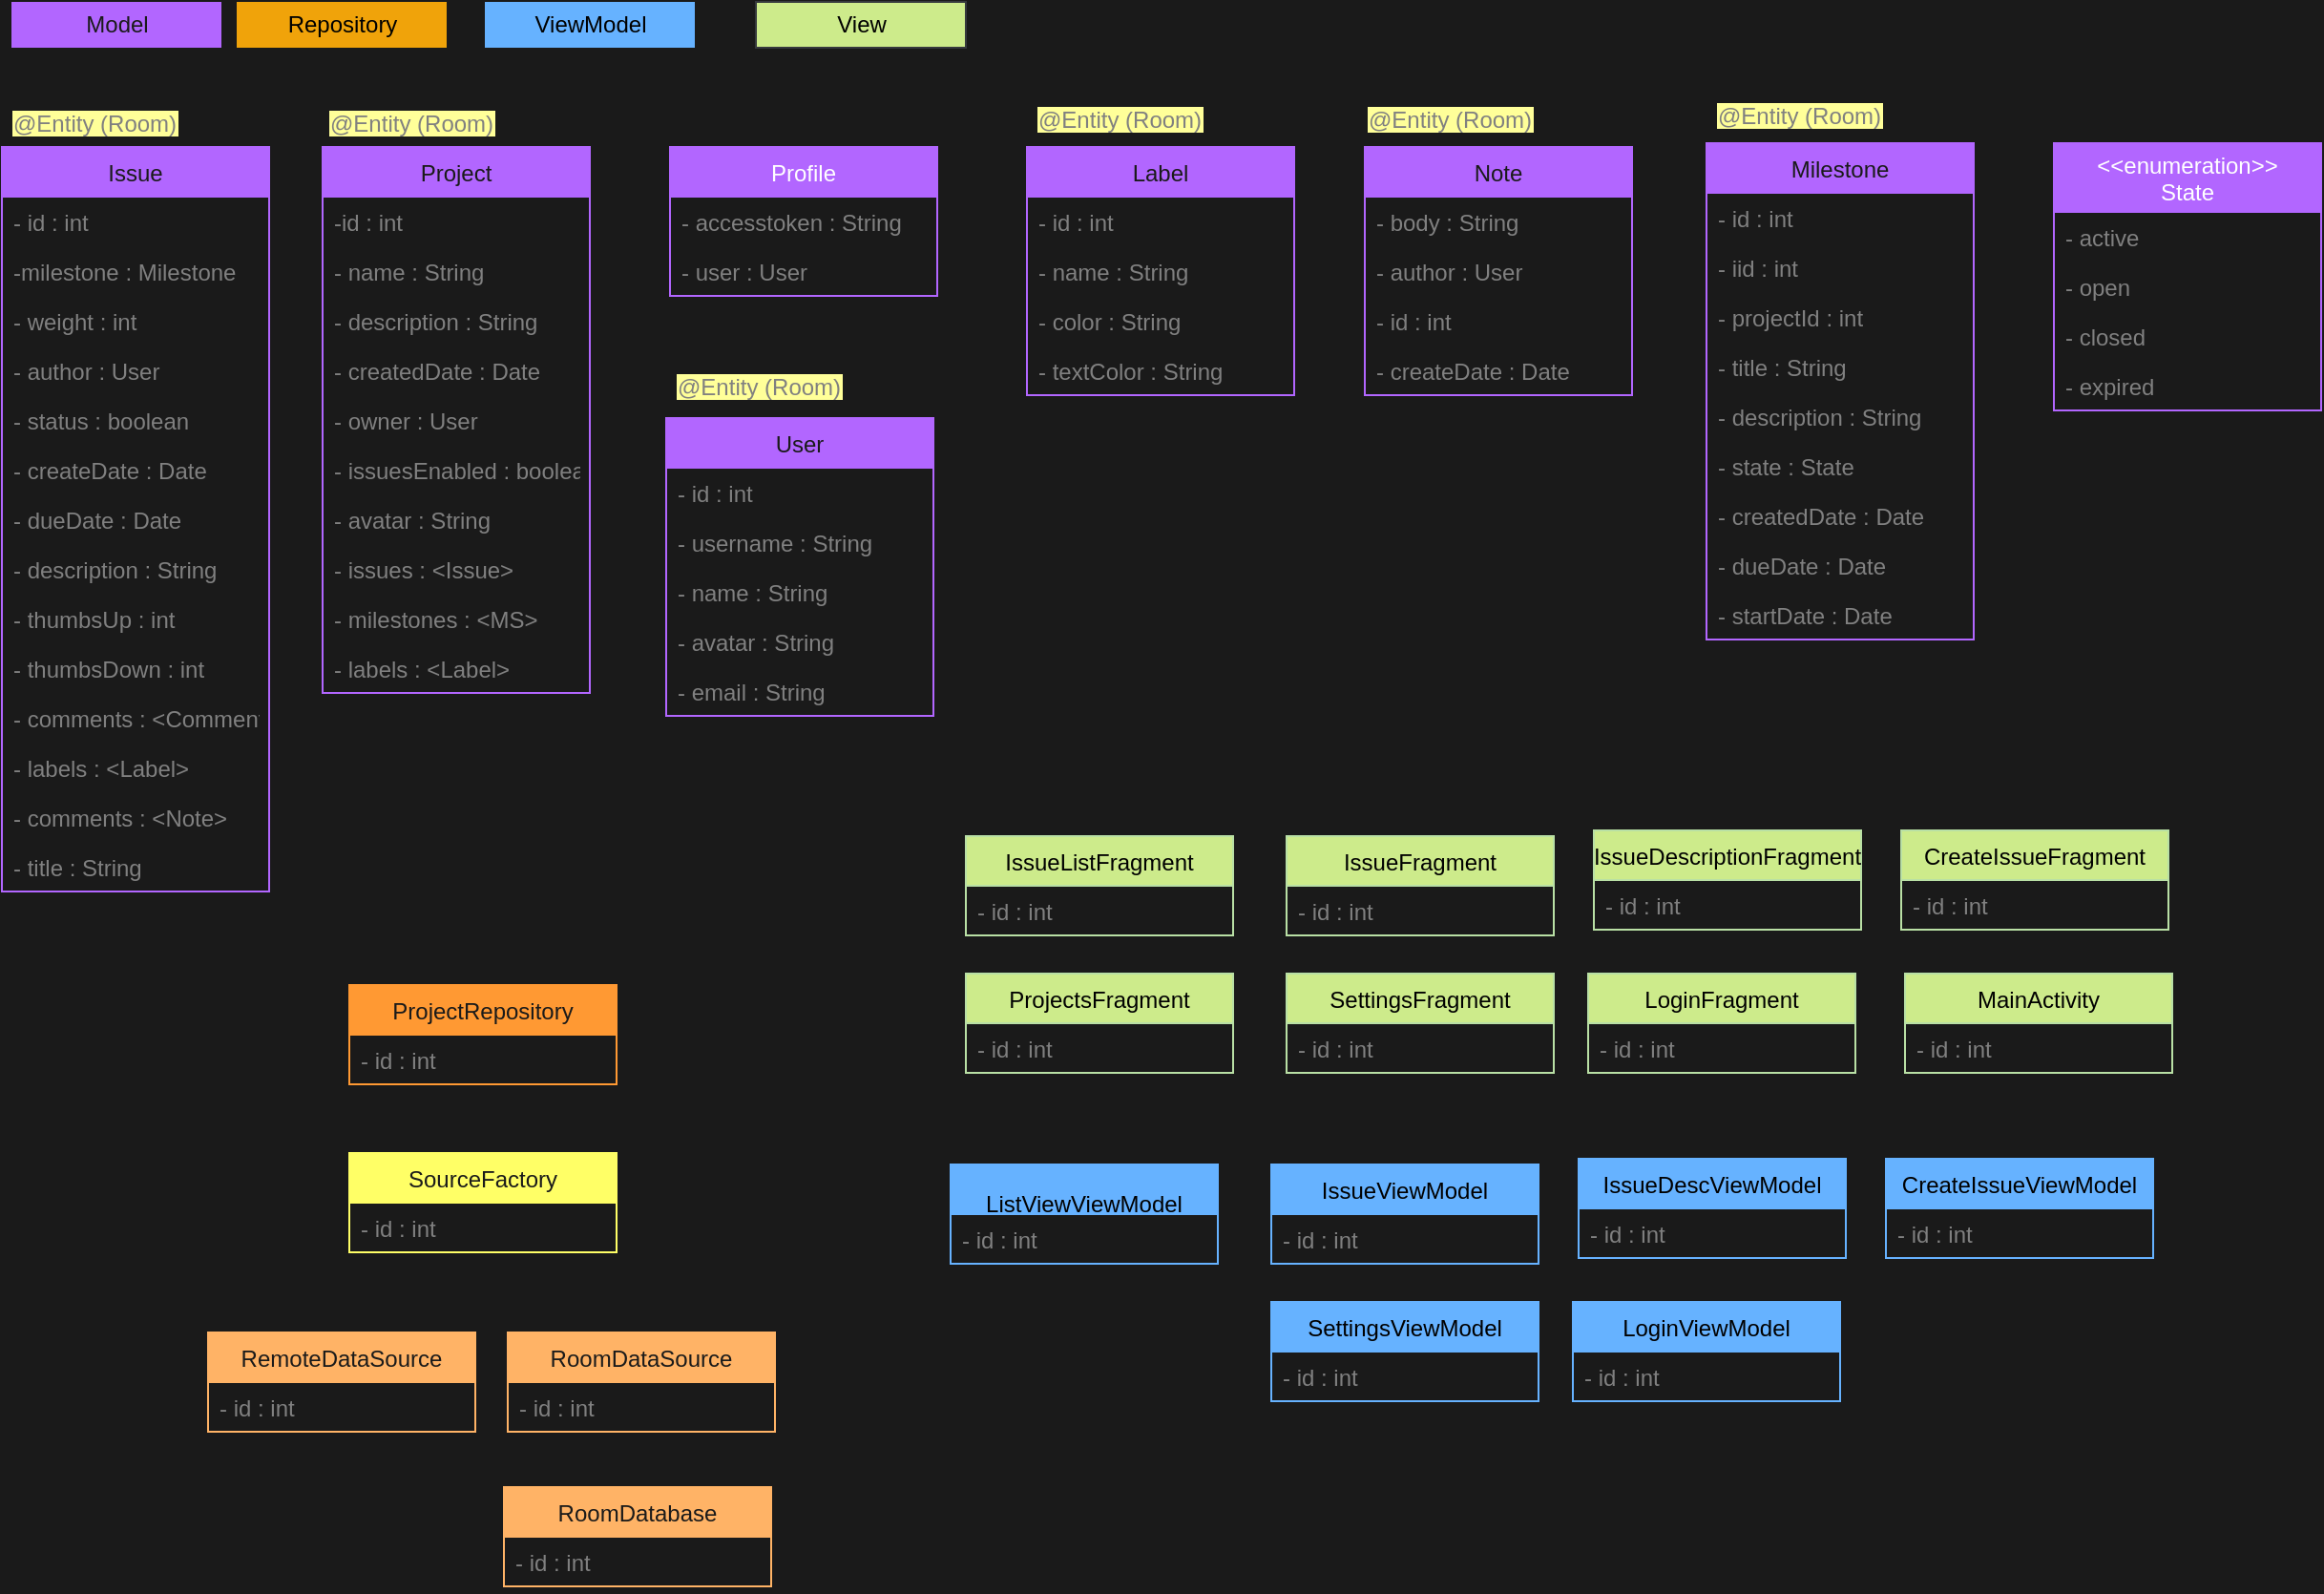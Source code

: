 <mxfile version="16.0.0" type="device"><diagram id="tVf6d-Q0v9JbOnA2DY0K" name="Page-1"><mxGraphModel dx="1584" dy="911" grid="0" gridSize="10" guides="1" tooltips="1" connect="1" arrows="1" fold="1" page="1" pageScale="1" pageWidth="1654" pageHeight="1169" background="#1A1A1A" math="0" shadow="0"><root><mxCell id="0"/><mxCell id="1" parent="0"/><mxCell id="qA_1l5Y60EKJSM1KjOMl-1" value="Issue" style="swimlane;fontStyle=0;childLayout=stackLayout;horizontal=1;startSize=26;fillColor=#B266FF;horizontalStack=0;resizeParent=1;resizeParentMax=0;resizeLast=0;collapsible=1;marginBottom=0;rounded=0;sketch=0;fontColor=#1A1A1A;strokeColor=#B266FF;" vertex="1" parent="1"><mxGeometry x="14" y="90" width="140" height="390" as="geometry"/></mxCell><mxCell id="qA_1l5Y60EKJSM1KjOMl-2" value="- id : int" style="text;strokeColor=none;fillColor=none;align=left;verticalAlign=top;spacingLeft=4;spacingRight=4;overflow=hidden;rotatable=0;points=[[0,0.5],[1,0.5]];portConstraint=eastwest;rounded=0;sketch=0;fontColor=#808080;" vertex="1" parent="qA_1l5Y60EKJSM1KjOMl-1"><mxGeometry y="26" width="140" height="26" as="geometry"/></mxCell><mxCell id="qA_1l5Y60EKJSM1KjOMl-3" value="-milestone : Milestone" style="text;strokeColor=none;fillColor=none;align=left;verticalAlign=top;spacingLeft=4;spacingRight=4;overflow=hidden;rotatable=0;points=[[0,0.5],[1,0.5]];portConstraint=eastwest;rounded=0;sketch=0;fontColor=#808080;" vertex="1" parent="qA_1l5Y60EKJSM1KjOMl-1"><mxGeometry y="52" width="140" height="26" as="geometry"/></mxCell><mxCell id="qA_1l5Y60EKJSM1KjOMl-4" value="- weight : int" style="text;strokeColor=none;fillColor=none;align=left;verticalAlign=top;spacingLeft=4;spacingRight=4;overflow=hidden;rotatable=0;points=[[0,0.5],[1,0.5]];portConstraint=eastwest;rounded=0;sketch=0;fontColor=#808080;" vertex="1" parent="qA_1l5Y60EKJSM1KjOMl-1"><mxGeometry y="78" width="140" height="26" as="geometry"/></mxCell><mxCell id="qA_1l5Y60EKJSM1KjOMl-30" value="- author : User" style="text;strokeColor=none;fillColor=none;align=left;verticalAlign=top;spacingLeft=4;spacingRight=4;overflow=hidden;rotatable=0;points=[[0,0.5],[1,0.5]];portConstraint=eastwest;rounded=0;sketch=0;fontColor=#808080;" vertex="1" parent="qA_1l5Y60EKJSM1KjOMl-1"><mxGeometry y="104" width="140" height="26" as="geometry"/></mxCell><mxCell id="qA_1l5Y60EKJSM1KjOMl-31" value="- status : boolean" style="text;strokeColor=none;fillColor=none;align=left;verticalAlign=top;spacingLeft=4;spacingRight=4;overflow=hidden;rotatable=0;points=[[0,0.5],[1,0.5]];portConstraint=eastwest;rounded=0;sketch=0;fontColor=#808080;" vertex="1" parent="qA_1l5Y60EKJSM1KjOMl-1"><mxGeometry y="130" width="140" height="26" as="geometry"/></mxCell><mxCell id="qA_1l5Y60EKJSM1KjOMl-32" value="- createDate : Date" style="text;strokeColor=none;fillColor=none;align=left;verticalAlign=top;spacingLeft=4;spacingRight=4;overflow=hidden;rotatable=0;points=[[0,0.5],[1,0.5]];portConstraint=eastwest;rounded=0;sketch=0;fontColor=#808080;" vertex="1" parent="qA_1l5Y60EKJSM1KjOMl-1"><mxGeometry y="156" width="140" height="26" as="geometry"/></mxCell><mxCell id="qA_1l5Y60EKJSM1KjOMl-33" value="- dueDate : Date" style="text;strokeColor=none;fillColor=none;align=left;verticalAlign=top;spacingLeft=4;spacingRight=4;overflow=hidden;rotatable=0;points=[[0,0.5],[1,0.5]];portConstraint=eastwest;rounded=0;sketch=0;fontColor=#808080;" vertex="1" parent="qA_1l5Y60EKJSM1KjOMl-1"><mxGeometry y="182" width="140" height="26" as="geometry"/></mxCell><mxCell id="qA_1l5Y60EKJSM1KjOMl-34" value="- description : String" style="text;strokeColor=none;fillColor=none;align=left;verticalAlign=top;spacingLeft=4;spacingRight=4;overflow=hidden;rotatable=0;points=[[0,0.5],[1,0.5]];portConstraint=eastwest;rounded=0;sketch=0;fontColor=#808080;" vertex="1" parent="qA_1l5Y60EKJSM1KjOMl-1"><mxGeometry y="208" width="140" height="26" as="geometry"/></mxCell><mxCell id="qA_1l5Y60EKJSM1KjOMl-35" value="- thumbsUp : int" style="text;strokeColor=none;fillColor=none;align=left;verticalAlign=top;spacingLeft=4;spacingRight=4;overflow=hidden;rotatable=0;points=[[0,0.5],[1,0.5]];portConstraint=eastwest;rounded=0;sketch=0;fontColor=#808080;" vertex="1" parent="qA_1l5Y60EKJSM1KjOMl-1"><mxGeometry y="234" width="140" height="26" as="geometry"/></mxCell><mxCell id="qA_1l5Y60EKJSM1KjOMl-36" value="- thumbsDown : int" style="text;strokeColor=none;fillColor=none;align=left;verticalAlign=top;spacingLeft=4;spacingRight=4;overflow=hidden;rotatable=0;points=[[0,0.5],[1,0.5]];portConstraint=eastwest;rounded=0;sketch=0;fontColor=#808080;" vertex="1" parent="qA_1l5Y60EKJSM1KjOMl-1"><mxGeometry y="260" width="140" height="26" as="geometry"/></mxCell><mxCell id="qA_1l5Y60EKJSM1KjOMl-37" value="- comments : &lt;Comment&gt;" style="text;strokeColor=none;fillColor=none;align=left;verticalAlign=top;spacingLeft=4;spacingRight=4;overflow=hidden;rotatable=0;points=[[0,0.5],[1,0.5]];portConstraint=eastwest;rounded=0;sketch=0;fontColor=#808080;" vertex="1" parent="qA_1l5Y60EKJSM1KjOMl-1"><mxGeometry y="286" width="140" height="26" as="geometry"/></mxCell><mxCell id="qA_1l5Y60EKJSM1KjOMl-42" value="- labels : &lt;Label&gt;" style="text;strokeColor=none;fillColor=none;align=left;verticalAlign=top;spacingLeft=4;spacingRight=4;overflow=hidden;rotatable=0;points=[[0,0.5],[1,0.5]];portConstraint=eastwest;rounded=0;sketch=0;fontColor=#808080;" vertex="1" parent="qA_1l5Y60EKJSM1KjOMl-1"><mxGeometry y="312" width="140" height="26" as="geometry"/></mxCell><mxCell id="qA_1l5Y60EKJSM1KjOMl-43" value="- comments : &lt;Note&gt; " style="text;strokeColor=none;fillColor=none;align=left;verticalAlign=top;spacingLeft=4;spacingRight=4;overflow=hidden;rotatable=0;points=[[0,0.5],[1,0.5]];portConstraint=eastwest;rounded=0;sketch=0;fontColor=#808080;" vertex="1" parent="qA_1l5Y60EKJSM1KjOMl-1"><mxGeometry y="338" width="140" height="26" as="geometry"/></mxCell><mxCell id="qA_1l5Y60EKJSM1KjOMl-70" value="- title : String" style="text;strokeColor=none;fillColor=none;align=left;verticalAlign=top;spacingLeft=4;spacingRight=4;overflow=hidden;rotatable=0;points=[[0,0.5],[1,0.5]];portConstraint=eastwest;rounded=0;sketch=0;fontColor=#808080;" vertex="1" parent="qA_1l5Y60EKJSM1KjOMl-1"><mxGeometry y="364" width="140" height="26" as="geometry"/></mxCell><mxCell id="qA_1l5Y60EKJSM1KjOMl-5" value="Project" style="swimlane;fontStyle=0;childLayout=stackLayout;horizontal=1;startSize=26;fillColor=#B266FF;horizontalStack=0;resizeParent=1;resizeParentMax=0;resizeLast=0;collapsible=1;marginBottom=0;rounded=0;sketch=0;fontColor=#1A1A1A;strokeColor=#B266FF;" vertex="1" parent="1"><mxGeometry x="182" y="90" width="140" height="286" as="geometry"/></mxCell><mxCell id="qA_1l5Y60EKJSM1KjOMl-6" value="-id : int" style="text;strokeColor=none;fillColor=none;align=left;verticalAlign=top;spacingLeft=4;spacingRight=4;overflow=hidden;rotatable=0;points=[[0,0.5],[1,0.5]];portConstraint=eastwest;rounded=0;sketch=0;fontColor=#808080;" vertex="1" parent="qA_1l5Y60EKJSM1KjOMl-5"><mxGeometry y="26" width="140" height="26" as="geometry"/></mxCell><mxCell id="qA_1l5Y60EKJSM1KjOMl-61" value="- name : String" style="text;strokeColor=none;fillColor=none;align=left;verticalAlign=top;spacingLeft=4;spacingRight=4;overflow=hidden;rotatable=0;points=[[0,0.5],[1,0.5]];portConstraint=eastwest;rounded=0;sketch=0;fontColor=#808080;" vertex="1" parent="qA_1l5Y60EKJSM1KjOMl-5"><mxGeometry y="52" width="140" height="26" as="geometry"/></mxCell><mxCell id="qA_1l5Y60EKJSM1KjOMl-7" value="- description : String" style="text;strokeColor=none;fillColor=none;align=left;verticalAlign=top;spacingLeft=4;spacingRight=4;overflow=hidden;rotatable=0;points=[[0,0.5],[1,0.5]];portConstraint=eastwest;rounded=0;sketch=0;fontColor=#808080;" vertex="1" parent="qA_1l5Y60EKJSM1KjOMl-5"><mxGeometry y="78" width="140" height="26" as="geometry"/></mxCell><mxCell id="qA_1l5Y60EKJSM1KjOMl-8" value="- createdDate : Date" style="text;strokeColor=none;fillColor=none;align=left;verticalAlign=top;spacingLeft=4;spacingRight=4;overflow=hidden;rotatable=0;points=[[0,0.5],[1,0.5]];portConstraint=eastwest;rounded=0;sketch=0;fontColor=#808080;" vertex="1" parent="qA_1l5Y60EKJSM1KjOMl-5"><mxGeometry y="104" width="140" height="26" as="geometry"/></mxCell><mxCell id="qA_1l5Y60EKJSM1KjOMl-62" value="- owner : User" style="text;strokeColor=none;fillColor=none;align=left;verticalAlign=top;spacingLeft=4;spacingRight=4;overflow=hidden;rotatable=0;points=[[0,0.5],[1,0.5]];portConstraint=eastwest;rounded=0;sketch=0;fontColor=#808080;" vertex="1" parent="qA_1l5Y60EKJSM1KjOMl-5"><mxGeometry y="130" width="140" height="26" as="geometry"/></mxCell><mxCell id="qA_1l5Y60EKJSM1KjOMl-63" value="- issuesEnabled : boolean" style="text;strokeColor=none;fillColor=none;align=left;verticalAlign=top;spacingLeft=4;spacingRight=4;overflow=hidden;rotatable=0;points=[[0,0.5],[1,0.5]];portConstraint=eastwest;rounded=0;sketch=0;fontColor=#808080;" vertex="1" parent="qA_1l5Y60EKJSM1KjOMl-5"><mxGeometry y="156" width="140" height="26" as="geometry"/></mxCell><mxCell id="qA_1l5Y60EKJSM1KjOMl-64" value="- avatar : String" style="text;strokeColor=none;fillColor=none;align=left;verticalAlign=top;spacingLeft=4;spacingRight=4;overflow=hidden;rotatable=0;points=[[0,0.5],[1,0.5]];portConstraint=eastwest;rounded=0;sketch=0;fontColor=#808080;" vertex="1" parent="qA_1l5Y60EKJSM1KjOMl-5"><mxGeometry y="182" width="140" height="26" as="geometry"/></mxCell><mxCell id="qA_1l5Y60EKJSM1KjOMl-65" value="- issues : &lt;Issue&gt;" style="text;strokeColor=none;fillColor=none;align=left;verticalAlign=top;spacingLeft=4;spacingRight=4;overflow=hidden;rotatable=0;points=[[0,0.5],[1,0.5]];portConstraint=eastwest;rounded=0;sketch=0;fontColor=#808080;" vertex="1" parent="qA_1l5Y60EKJSM1KjOMl-5"><mxGeometry y="208" width="140" height="26" as="geometry"/></mxCell><mxCell id="qA_1l5Y60EKJSM1KjOMl-68" value="- milestones : &lt;MS&gt;" style="text;strokeColor=none;fillColor=none;align=left;verticalAlign=top;spacingLeft=4;spacingRight=4;overflow=hidden;rotatable=0;points=[[0,0.5],[1,0.5]];portConstraint=eastwest;rounded=0;sketch=0;fontColor=#808080;" vertex="1" parent="qA_1l5Y60EKJSM1KjOMl-5"><mxGeometry y="234" width="140" height="26" as="geometry"/></mxCell><mxCell id="qA_1l5Y60EKJSM1KjOMl-69" value="- labels : &lt;Label&gt;" style="text;strokeColor=none;fillColor=none;align=left;verticalAlign=top;spacingLeft=4;spacingRight=4;overflow=hidden;rotatable=0;points=[[0,0.5],[1,0.5]];portConstraint=eastwest;rounded=0;sketch=0;fontColor=#808080;" vertex="1" parent="qA_1l5Y60EKJSM1KjOMl-5"><mxGeometry y="260" width="140" height="26" as="geometry"/></mxCell><mxCell id="qA_1l5Y60EKJSM1KjOMl-9" value="User" style="swimlane;fontStyle=0;childLayout=stackLayout;horizontal=1;startSize=26;fillColor=#B266FF;horizontalStack=0;resizeParent=1;resizeParentMax=0;resizeLast=0;collapsible=1;marginBottom=0;rounded=0;sketch=0;fontColor=#1A1A1A;strokeColor=#B266FF;" vertex="1" parent="1"><mxGeometry x="362" y="232" width="140" height="156" as="geometry"/></mxCell><mxCell id="qA_1l5Y60EKJSM1KjOMl-10" value="- id : int" style="text;strokeColor=none;fillColor=none;align=left;verticalAlign=top;spacingLeft=4;spacingRight=4;overflow=hidden;rotatable=0;points=[[0,0.5],[1,0.5]];portConstraint=eastwest;rounded=0;sketch=0;fontColor=#808080;" vertex="1" parent="qA_1l5Y60EKJSM1KjOMl-9"><mxGeometry y="26" width="140" height="26" as="geometry"/></mxCell><mxCell id="qA_1l5Y60EKJSM1KjOMl-11" value="- username : String" style="text;strokeColor=none;fillColor=none;align=left;verticalAlign=top;spacingLeft=4;spacingRight=4;overflow=hidden;rotatable=0;points=[[0,0.5],[1,0.5]];portConstraint=eastwest;rounded=0;sketch=0;fontColor=#808080;" vertex="1" parent="qA_1l5Y60EKJSM1KjOMl-9"><mxGeometry y="52" width="140" height="26" as="geometry"/></mxCell><mxCell id="qA_1l5Y60EKJSM1KjOMl-12" value="- name : String" style="text;strokeColor=none;fillColor=none;align=left;verticalAlign=top;spacingLeft=4;spacingRight=4;overflow=hidden;rotatable=0;points=[[0,0.5],[1,0.5]];portConstraint=eastwest;rounded=0;sketch=0;fontColor=#808080;" vertex="1" parent="qA_1l5Y60EKJSM1KjOMl-9"><mxGeometry y="78" width="140" height="26" as="geometry"/></mxCell><mxCell id="qA_1l5Y60EKJSM1KjOMl-58" value="- avatar : String" style="text;strokeColor=none;fillColor=none;align=left;verticalAlign=top;spacingLeft=4;spacingRight=4;overflow=hidden;rotatable=0;points=[[0,0.5],[1,0.5]];portConstraint=eastwest;rounded=0;sketch=0;fontColor=#808080;" vertex="1" parent="qA_1l5Y60EKJSM1KjOMl-9"><mxGeometry y="104" width="140" height="26" as="geometry"/></mxCell><mxCell id="qA_1l5Y60EKJSM1KjOMl-66" value="- email : String" style="text;strokeColor=none;fillColor=none;align=left;verticalAlign=top;spacingLeft=4;spacingRight=4;overflow=hidden;rotatable=0;points=[[0,0.5],[1,0.5]];portConstraint=eastwest;rounded=0;sketch=0;fontColor=#808080;" vertex="1" parent="qA_1l5Y60EKJSM1KjOMl-9"><mxGeometry y="130" width="140" height="26" as="geometry"/></mxCell><mxCell id="qA_1l5Y60EKJSM1KjOMl-17" value="&lt;font color=&quot;#1A1A1A&quot;&gt;Model&lt;/font&gt;" style="html=1;rounded=0;sketch=0;strokeColor=none;fillColor=#B266FF;" vertex="1" parent="1"><mxGeometry x="19" y="14" width="110" height="24" as="geometry"/></mxCell><mxCell id="qA_1l5Y60EKJSM1KjOMl-18" value="Milestone" style="swimlane;fontStyle=0;childLayout=stackLayout;horizontal=1;startSize=26;fillColor=#B266FF;horizontalStack=0;resizeParent=1;resizeParentMax=0;resizeLast=0;collapsible=1;marginBottom=0;rounded=0;sketch=0;fontColor=#1A1A1A;strokeColor=#B266FF;" vertex="1" parent="1"><mxGeometry x="907" y="88" width="140" height="260" as="geometry"/></mxCell><mxCell id="qA_1l5Y60EKJSM1KjOMl-19" value="- id : int" style="text;strokeColor=none;fillColor=none;align=left;verticalAlign=top;spacingLeft=4;spacingRight=4;overflow=hidden;rotatable=0;points=[[0,0.5],[1,0.5]];portConstraint=eastwest;rounded=0;sketch=0;fontColor=#808080;" vertex="1" parent="qA_1l5Y60EKJSM1KjOMl-18"><mxGeometry y="26" width="140" height="26" as="geometry"/></mxCell><mxCell id="qA_1l5Y60EKJSM1KjOMl-20" value="- iid : int" style="text;strokeColor=none;fillColor=none;align=left;verticalAlign=top;spacingLeft=4;spacingRight=4;overflow=hidden;rotatable=0;points=[[0,0.5],[1,0.5]];portConstraint=eastwest;rounded=0;sketch=0;fontColor=#808080;" vertex="1" parent="qA_1l5Y60EKJSM1KjOMl-18"><mxGeometry y="52" width="140" height="26" as="geometry"/></mxCell><mxCell id="qA_1l5Y60EKJSM1KjOMl-21" value="- projectId : int " style="text;strokeColor=none;fillColor=none;align=left;verticalAlign=top;spacingLeft=4;spacingRight=4;overflow=hidden;rotatable=0;points=[[0,0.5],[1,0.5]];portConstraint=eastwest;rounded=0;sketch=0;fontColor=#808080;" vertex="1" parent="qA_1l5Y60EKJSM1KjOMl-18"><mxGeometry y="78" width="140" height="26" as="geometry"/></mxCell><mxCell id="qA_1l5Y60EKJSM1KjOMl-45" value="- title : String" style="text;strokeColor=none;fillColor=none;align=left;verticalAlign=top;spacingLeft=4;spacingRight=4;overflow=hidden;rotatable=0;points=[[0,0.5],[1,0.5]];portConstraint=eastwest;rounded=0;sketch=0;fontColor=#808080;" vertex="1" parent="qA_1l5Y60EKJSM1KjOMl-18"><mxGeometry y="104" width="140" height="26" as="geometry"/></mxCell><mxCell id="qA_1l5Y60EKJSM1KjOMl-46" value="- description : String" style="text;strokeColor=none;fillColor=none;align=left;verticalAlign=top;spacingLeft=4;spacingRight=4;overflow=hidden;rotatable=0;points=[[0,0.5],[1,0.5]];portConstraint=eastwest;rounded=0;sketch=0;fontColor=#808080;" vertex="1" parent="qA_1l5Y60EKJSM1KjOMl-18"><mxGeometry y="130" width="140" height="26" as="geometry"/></mxCell><mxCell id="qA_1l5Y60EKJSM1KjOMl-47" value="- state : State" style="text;strokeColor=none;fillColor=none;align=left;verticalAlign=top;spacingLeft=4;spacingRight=4;overflow=hidden;rotatable=0;points=[[0,0.5],[1,0.5]];portConstraint=eastwest;rounded=0;sketch=0;fontColor=#808080;" vertex="1" parent="qA_1l5Y60EKJSM1KjOMl-18"><mxGeometry y="156" width="140" height="26" as="geometry"/></mxCell><mxCell id="qA_1l5Y60EKJSM1KjOMl-53" value="- createdDate : Date" style="text;strokeColor=none;fillColor=none;align=left;verticalAlign=top;spacingLeft=4;spacingRight=4;overflow=hidden;rotatable=0;points=[[0,0.5],[1,0.5]];portConstraint=eastwest;rounded=0;sketch=0;fontColor=#808080;" vertex="1" parent="qA_1l5Y60EKJSM1KjOMl-18"><mxGeometry y="182" width="140" height="26" as="geometry"/></mxCell><mxCell id="qA_1l5Y60EKJSM1KjOMl-54" value="- dueDate : Date" style="text;strokeColor=none;fillColor=none;align=left;verticalAlign=top;spacingLeft=4;spacingRight=4;overflow=hidden;rotatable=0;points=[[0,0.5],[1,0.5]];portConstraint=eastwest;rounded=0;sketch=0;fontColor=#808080;" vertex="1" parent="qA_1l5Y60EKJSM1KjOMl-18"><mxGeometry y="208" width="140" height="26" as="geometry"/></mxCell><mxCell id="qA_1l5Y60EKJSM1KjOMl-55" value="- startDate : Date" style="text;strokeColor=none;fillColor=none;align=left;verticalAlign=top;spacingLeft=4;spacingRight=4;overflow=hidden;rotatable=0;points=[[0,0.5],[1,0.5]];portConstraint=eastwest;rounded=0;sketch=0;fontColor=#808080;" vertex="1" parent="qA_1l5Y60EKJSM1KjOMl-18"><mxGeometry y="234" width="140" height="26" as="geometry"/></mxCell><mxCell id="qA_1l5Y60EKJSM1KjOMl-22" value="Label" style="swimlane;fontStyle=0;childLayout=stackLayout;horizontal=1;startSize=26;fillColor=#B266FF;horizontalStack=0;resizeParent=1;resizeParentMax=0;resizeLast=0;collapsible=1;marginBottom=0;rounded=0;sketch=0;fontColor=#1A1A1A;strokeColor=#B266FF;" vertex="1" parent="1"><mxGeometry x="551" y="90" width="140" height="130" as="geometry"/></mxCell><mxCell id="qA_1l5Y60EKJSM1KjOMl-23" value="- id : int" style="text;strokeColor=none;fillColor=none;align=left;verticalAlign=top;spacingLeft=4;spacingRight=4;overflow=hidden;rotatable=0;points=[[0,0.5],[1,0.5]];portConstraint=eastwest;rounded=0;sketch=0;fontColor=#808080;" vertex="1" parent="qA_1l5Y60EKJSM1KjOMl-22"><mxGeometry y="26" width="140" height="26" as="geometry"/></mxCell><mxCell id="qA_1l5Y60EKJSM1KjOMl-24" value="- name : String" style="text;strokeColor=none;fillColor=none;align=left;verticalAlign=top;spacingLeft=4;spacingRight=4;overflow=hidden;rotatable=0;points=[[0,0.5],[1,0.5]];portConstraint=eastwest;rounded=0;sketch=0;fontColor=#808080;" vertex="1" parent="qA_1l5Y60EKJSM1KjOMl-22"><mxGeometry y="52" width="140" height="26" as="geometry"/></mxCell><mxCell id="qA_1l5Y60EKJSM1KjOMl-25" value="- color : String" style="text;strokeColor=none;fillColor=none;align=left;verticalAlign=top;spacingLeft=4;spacingRight=4;overflow=hidden;rotatable=0;points=[[0,0.5],[1,0.5]];portConstraint=eastwest;rounded=0;sketch=0;fontColor=#808080;" vertex="1" parent="qA_1l5Y60EKJSM1KjOMl-22"><mxGeometry y="78" width="140" height="26" as="geometry"/></mxCell><mxCell id="qA_1l5Y60EKJSM1KjOMl-44" value="- textColor : String" style="text;strokeColor=none;fillColor=none;align=left;verticalAlign=top;spacingLeft=4;spacingRight=4;overflow=hidden;rotatable=0;points=[[0,0.5],[1,0.5]];portConstraint=eastwest;rounded=0;sketch=0;fontColor=#808080;" vertex="1" parent="qA_1l5Y60EKJSM1KjOMl-22"><mxGeometry y="104" width="140" height="26" as="geometry"/></mxCell><mxCell id="qA_1l5Y60EKJSM1KjOMl-26" value="Profile" style="swimlane;fontStyle=0;childLayout=stackLayout;horizontal=1;startSize=26;fillColor=#B266FF;horizontalStack=0;resizeParent=1;resizeParentMax=0;resizeLast=0;collapsible=1;marginBottom=0;rounded=0;sketch=0;fontColor=#FFFFFF;strokeColor=#B266FF;" vertex="1" parent="1"><mxGeometry x="364" y="90" width="140" height="78" as="geometry"/></mxCell><mxCell id="qA_1l5Y60EKJSM1KjOMl-27" value="- accesstoken : String" style="text;strokeColor=none;fillColor=none;align=left;verticalAlign=top;spacingLeft=4;spacingRight=4;overflow=hidden;rotatable=0;points=[[0,0.5],[1,0.5]];portConstraint=eastwest;rounded=0;sketch=0;fontColor=#808080;" vertex="1" parent="qA_1l5Y60EKJSM1KjOMl-26"><mxGeometry y="26" width="140" height="26" as="geometry"/></mxCell><mxCell id="qA_1l5Y60EKJSM1KjOMl-29" value="- user : User" style="text;strokeColor=none;fillColor=none;align=left;verticalAlign=top;spacingLeft=4;spacingRight=4;overflow=hidden;rotatable=0;points=[[0,0.5],[1,0.5]];portConstraint=eastwest;rounded=0;sketch=0;fontColor=#808080;" vertex="1" parent="qA_1l5Y60EKJSM1KjOMl-26"><mxGeometry y="52" width="140" height="26" as="geometry"/></mxCell><mxCell id="qA_1l5Y60EKJSM1KjOMl-38" value="Note" style="swimlane;fontStyle=0;childLayout=stackLayout;horizontal=1;startSize=26;fillColor=#B266FF;horizontalStack=0;resizeParent=1;resizeParentMax=0;resizeLast=0;collapsible=1;marginBottom=0;rounded=0;sketch=0;fontColor=#1A1A1A;strokeColor=#B266FF;" vertex="1" parent="1"><mxGeometry x="728" y="90" width="140" height="130" as="geometry"/></mxCell><mxCell id="qA_1l5Y60EKJSM1KjOMl-39" value="- body : String" style="text;strokeColor=none;fillColor=none;align=left;verticalAlign=top;spacingLeft=4;spacingRight=4;overflow=hidden;rotatable=0;points=[[0,0.5],[1,0.5]];portConstraint=eastwest;rounded=0;sketch=0;fontColor=#808080;" vertex="1" parent="qA_1l5Y60EKJSM1KjOMl-38"><mxGeometry y="26" width="140" height="26" as="geometry"/></mxCell><mxCell id="qA_1l5Y60EKJSM1KjOMl-40" value="- author : User" style="text;strokeColor=none;fillColor=none;align=left;verticalAlign=top;spacingLeft=4;spacingRight=4;overflow=hidden;rotatable=0;points=[[0,0.5],[1,0.5]];portConstraint=eastwest;rounded=0;sketch=0;fontColor=#808080;" vertex="1" parent="qA_1l5Y60EKJSM1KjOMl-38"><mxGeometry y="52" width="140" height="26" as="geometry"/></mxCell><mxCell id="qA_1l5Y60EKJSM1KjOMl-41" value="- id : int" style="text;strokeColor=none;fillColor=none;align=left;verticalAlign=top;spacingLeft=4;spacingRight=4;overflow=hidden;rotatable=0;points=[[0,0.5],[1,0.5]];portConstraint=eastwest;rounded=0;sketch=0;fontColor=#808080;" vertex="1" parent="qA_1l5Y60EKJSM1KjOMl-38"><mxGeometry y="78" width="140" height="26" as="geometry"/></mxCell><mxCell id="qA_1l5Y60EKJSM1KjOMl-57" value="- createDate : Date" style="text;strokeColor=none;fillColor=none;align=left;verticalAlign=top;spacingLeft=4;spacingRight=4;overflow=hidden;rotatable=0;points=[[0,0.5],[1,0.5]];portConstraint=eastwest;rounded=0;sketch=0;fontColor=#808080;" vertex="1" parent="qA_1l5Y60EKJSM1KjOMl-38"><mxGeometry y="104" width="140" height="26" as="geometry"/></mxCell><mxCell id="qA_1l5Y60EKJSM1KjOMl-48" value="&lt;&lt;enumeration&gt;&gt;&#xA;State" style="swimlane;fontStyle=0;childLayout=stackLayout;horizontal=1;startSize=36;fillColor=#B266FF;horizontalStack=0;resizeParent=1;resizeParentMax=0;resizeLast=0;collapsible=1;marginBottom=0;rounded=0;sketch=0;fontColor=#ffffff;strokeColor=#B266FF;" vertex="1" parent="1"><mxGeometry x="1089" y="88" width="140" height="140" as="geometry"/></mxCell><mxCell id="qA_1l5Y60EKJSM1KjOMl-49" value="- active" style="text;strokeColor=none;fillColor=none;align=left;verticalAlign=top;spacingLeft=4;spacingRight=4;overflow=hidden;rotatable=0;points=[[0,0.5],[1,0.5]];portConstraint=eastwest;rounded=0;sketch=0;fontColor=#808080;" vertex="1" parent="qA_1l5Y60EKJSM1KjOMl-48"><mxGeometry y="36" width="140" height="26" as="geometry"/></mxCell><mxCell id="qA_1l5Y60EKJSM1KjOMl-50" value="- open" style="text;strokeColor=none;fillColor=none;align=left;verticalAlign=top;spacingLeft=4;spacingRight=4;overflow=hidden;rotatable=0;points=[[0,0.5],[1,0.5]];portConstraint=eastwest;rounded=0;sketch=0;fontColor=#808080;" vertex="1" parent="qA_1l5Y60EKJSM1KjOMl-48"><mxGeometry y="62" width="140" height="26" as="geometry"/></mxCell><mxCell id="qA_1l5Y60EKJSM1KjOMl-51" value="- closed" style="text;strokeColor=none;fillColor=none;align=left;verticalAlign=top;spacingLeft=4;spacingRight=4;overflow=hidden;rotatable=0;points=[[0,0.5],[1,0.5]];portConstraint=eastwest;rounded=0;sketch=0;fontColor=#808080;" vertex="1" parent="qA_1l5Y60EKJSM1KjOMl-48"><mxGeometry y="88" width="140" height="26" as="geometry"/></mxCell><mxCell id="qA_1l5Y60EKJSM1KjOMl-56" value="- expired" style="text;strokeColor=none;fillColor=none;align=left;verticalAlign=top;spacingLeft=4;spacingRight=4;overflow=hidden;rotatable=0;points=[[0,0.5],[1,0.5]];portConstraint=eastwest;rounded=0;sketch=0;fontColor=#808080;" vertex="1" parent="qA_1l5Y60EKJSM1KjOMl-48"><mxGeometry y="114" width="140" height="26" as="geometry"/></mxCell><mxCell id="qA_1l5Y60EKJSM1KjOMl-71" value="Repository" style="html=1;rounded=0;sketch=0;fontColor=#000000;strokeColor=none;fillColor=#f0a30a;" vertex="1" parent="1"><mxGeometry x="137" y="14" width="110" height="24" as="geometry"/></mxCell><mxCell id="qA_1l5Y60EKJSM1KjOMl-72" value="ViewModel" style="html=1;rounded=0;sketch=0;fontColor=#000000;strokeColor=none;fillColor=#66B2FF;" vertex="1" parent="1"><mxGeometry x="267" y="14" width="110" height="24" as="geometry"/></mxCell><mxCell id="qA_1l5Y60EKJSM1KjOMl-73" value="ProjectRepository" style="swimlane;fontStyle=0;childLayout=stackLayout;horizontal=1;startSize=26;fillColor=#FF9933;horizontalStack=0;resizeParent=1;resizeParentMax=0;resizeLast=0;collapsible=1;marginBottom=0;rounded=0;sketch=0;fontColor=#1A1A1A;strokeColor=#FF9933;" vertex="1" parent="1"><mxGeometry x="196" y="529" width="140" height="52" as="geometry"/></mxCell><mxCell id="qA_1l5Y60EKJSM1KjOMl-74" value="- id : int" style="text;strokeColor=none;fillColor=none;align=left;verticalAlign=top;spacingLeft=4;spacingRight=4;overflow=hidden;rotatable=0;points=[[0,0.5],[1,0.5]];portConstraint=eastwest;rounded=0;sketch=0;fontColor=#808080;" vertex="1" parent="qA_1l5Y60EKJSM1KjOMl-73"><mxGeometry y="26" width="140" height="26" as="geometry"/></mxCell><mxCell id="qA_1l5Y60EKJSM1KjOMl-79" value="RemoteDataSource" style="swimlane;fontStyle=0;childLayout=stackLayout;horizontal=1;startSize=26;fillColor=#FFB366;horizontalStack=0;resizeParent=1;resizeParentMax=0;resizeLast=0;collapsible=1;marginBottom=0;rounded=0;sketch=0;fontColor=#1A1A1A;strokeColor=#FFB366;" vertex="1" parent="1"><mxGeometry x="122" y="711" width="140" height="52" as="geometry"/></mxCell><mxCell id="qA_1l5Y60EKJSM1KjOMl-80" value="- id : int" style="text;strokeColor=none;fillColor=none;align=left;verticalAlign=top;spacingLeft=4;spacingRight=4;overflow=hidden;rotatable=0;points=[[0,0.5],[1,0.5]];portConstraint=eastwest;rounded=0;sketch=0;fontColor=#808080;" vertex="1" parent="qA_1l5Y60EKJSM1KjOMl-79"><mxGeometry y="26" width="140" height="26" as="geometry"/></mxCell><mxCell id="qA_1l5Y60EKJSM1KjOMl-85" value="RoomDataSource" style="swimlane;fontStyle=0;childLayout=stackLayout;horizontal=1;startSize=26;fillColor=#FFB366;horizontalStack=0;resizeParent=1;resizeParentMax=0;resizeLast=0;collapsible=1;marginBottom=0;rounded=0;sketch=0;fontColor=#1A1A1A;strokeColor=#FFB366;" vertex="1" parent="1"><mxGeometry x="279" y="711" width="140" height="52" as="geometry"/></mxCell><mxCell id="qA_1l5Y60EKJSM1KjOMl-86" value="- id : int" style="text;strokeColor=none;fillColor=none;align=left;verticalAlign=top;spacingLeft=4;spacingRight=4;overflow=hidden;rotatable=0;points=[[0,0.5],[1,0.5]];portConstraint=eastwest;rounded=0;sketch=0;fontColor=#808080;" vertex="1" parent="qA_1l5Y60EKJSM1KjOMl-85"><mxGeometry y="26" width="140" height="26" as="geometry"/></mxCell><mxCell id="qA_1l5Y60EKJSM1KjOMl-91" value="SourceFactory" style="swimlane;fontStyle=0;childLayout=stackLayout;horizontal=1;startSize=26;fillColor=#FFFF66;horizontalStack=0;resizeParent=1;resizeParentMax=0;resizeLast=0;collapsible=1;marginBottom=0;rounded=0;sketch=0;fontColor=#1A1A1A;strokeColor=#FFFF66;" vertex="1" parent="1"><mxGeometry x="196" y="617" width="140" height="52" as="geometry"/></mxCell><mxCell id="qA_1l5Y60EKJSM1KjOMl-92" value="- id : int" style="text;strokeColor=none;fillColor=none;align=left;verticalAlign=top;spacingLeft=4;spacingRight=4;overflow=hidden;rotatable=0;points=[[0,0.5],[1,0.5]];portConstraint=eastwest;rounded=0;sketch=0;fontColor=#808080;" vertex="1" parent="qA_1l5Y60EKJSM1KjOMl-91"><mxGeometry y="26" width="140" height="26" as="geometry"/></mxCell><mxCell id="qA_1l5Y60EKJSM1KjOMl-97" value="View" style="html=1;rounded=0;sketch=0;strokeColor=#36393d;fillColor=#cdeb8b;" vertex="1" parent="1"><mxGeometry x="409" y="14" width="110" height="24" as="geometry"/></mxCell><mxCell id="qA_1l5Y60EKJSM1KjOMl-98" value="IssueListFragment" style="swimlane;fontStyle=0;childLayout=stackLayout;horizontal=1;startSize=26;fillColor=#cdeb8b;horizontalStack=0;resizeParent=1;resizeParentMax=0;resizeLast=0;collapsible=1;marginBottom=0;rounded=0;sketch=0;strokeColor=#B9E0A5;" vertex="1" parent="1"><mxGeometry x="519" y="451" width="140" height="52" as="geometry"/></mxCell><mxCell id="qA_1l5Y60EKJSM1KjOMl-99" value="- id : int" style="text;strokeColor=none;fillColor=none;align=left;verticalAlign=top;spacingLeft=4;spacingRight=4;overflow=hidden;rotatable=0;points=[[0,0.5],[1,0.5]];portConstraint=eastwest;rounded=0;sketch=0;fontColor=#808080;" vertex="1" parent="qA_1l5Y60EKJSM1KjOMl-98"><mxGeometry y="26" width="140" height="26" as="geometry"/></mxCell><mxCell id="qA_1l5Y60EKJSM1KjOMl-103" value="IssueFragment" style="swimlane;fontStyle=0;childLayout=stackLayout;horizontal=1;startSize=26;fillColor=#cdeb8b;horizontalStack=0;resizeParent=1;resizeParentMax=0;resizeLast=0;collapsible=1;marginBottom=0;rounded=0;sketch=0;strokeColor=#B9E0A5;" vertex="1" parent="1"><mxGeometry x="687" y="451" width="140" height="52" as="geometry"/></mxCell><mxCell id="qA_1l5Y60EKJSM1KjOMl-104" value="- id : int" style="text;strokeColor=none;fillColor=none;align=left;verticalAlign=top;spacingLeft=4;spacingRight=4;overflow=hidden;rotatable=0;points=[[0,0.5],[1,0.5]];portConstraint=eastwest;rounded=0;sketch=0;fontColor=#808080;" vertex="1" parent="qA_1l5Y60EKJSM1KjOMl-103"><mxGeometry y="26" width="140" height="26" as="geometry"/></mxCell><mxCell id="qA_1l5Y60EKJSM1KjOMl-105" value="IssueDescriptionFragment" style="swimlane;fontStyle=0;childLayout=stackLayout;horizontal=1;startSize=26;fillColor=#cdeb8b;horizontalStack=0;resizeParent=1;resizeParentMax=0;resizeLast=0;collapsible=1;marginBottom=0;rounded=0;sketch=0;strokeColor=#B9E0A5;" vertex="1" parent="1"><mxGeometry x="848" y="448" width="140" height="52" as="geometry"/></mxCell><mxCell id="qA_1l5Y60EKJSM1KjOMl-106" value="- id : int" style="text;strokeColor=none;fillColor=none;align=left;verticalAlign=top;spacingLeft=4;spacingRight=4;overflow=hidden;rotatable=0;points=[[0,0.5],[1,0.5]];portConstraint=eastwest;rounded=0;sketch=0;fontColor=#808080;" vertex="1" parent="qA_1l5Y60EKJSM1KjOMl-105"><mxGeometry y="26" width="140" height="26" as="geometry"/></mxCell><mxCell id="qA_1l5Y60EKJSM1KjOMl-107" value="CreateIssueFragment" style="swimlane;fontStyle=0;childLayout=stackLayout;horizontal=1;startSize=26;fillColor=#cdeb8b;horizontalStack=0;resizeParent=1;resizeParentMax=0;resizeLast=0;collapsible=1;marginBottom=0;rounded=0;sketch=0;strokeColor=#B9E0A5;" vertex="1" parent="1"><mxGeometry x="1009" y="448" width="140" height="52" as="geometry"/></mxCell><mxCell id="qA_1l5Y60EKJSM1KjOMl-108" value="- id : int" style="text;strokeColor=none;fillColor=none;align=left;verticalAlign=top;spacingLeft=4;spacingRight=4;overflow=hidden;rotatable=0;points=[[0,0.5],[1,0.5]];portConstraint=eastwest;rounded=0;sketch=0;fontColor=#808080;" vertex="1" parent="qA_1l5Y60EKJSM1KjOMl-107"><mxGeometry y="26" width="140" height="26" as="geometry"/></mxCell><mxCell id="qA_1l5Y60EKJSM1KjOMl-109" value="ProjectsFragment" style="swimlane;fontStyle=0;childLayout=stackLayout;horizontal=1;startSize=26;fillColor=#cdeb8b;horizontalStack=0;resizeParent=1;resizeParentMax=0;resizeLast=0;collapsible=1;marginBottom=0;rounded=0;sketch=0;strokeColor=#B9E0A5;" vertex="1" parent="1"><mxGeometry x="519" y="523" width="140" height="52" as="geometry"/></mxCell><mxCell id="qA_1l5Y60EKJSM1KjOMl-110" value="- id : int" style="text;strokeColor=none;fillColor=none;align=left;verticalAlign=top;spacingLeft=4;spacingRight=4;overflow=hidden;rotatable=0;points=[[0,0.5],[1,0.5]];portConstraint=eastwest;rounded=0;sketch=0;fontColor=#808080;" vertex="1" parent="qA_1l5Y60EKJSM1KjOMl-109"><mxGeometry y="26" width="140" height="26" as="geometry"/></mxCell><mxCell id="qA_1l5Y60EKJSM1KjOMl-111" value="SettingsFragment" style="swimlane;fontStyle=0;childLayout=stackLayout;horizontal=1;startSize=26;fillColor=#cdeb8b;horizontalStack=0;resizeParent=1;resizeParentMax=0;resizeLast=0;collapsible=1;marginBottom=0;rounded=0;sketch=0;strokeColor=#B9E0A5;" vertex="1" parent="1"><mxGeometry x="687" y="523" width="140" height="52" as="geometry"/></mxCell><mxCell id="qA_1l5Y60EKJSM1KjOMl-112" value="- id : int" style="text;strokeColor=none;fillColor=none;align=left;verticalAlign=top;spacingLeft=4;spacingRight=4;overflow=hidden;rotatable=0;points=[[0,0.5],[1,0.5]];portConstraint=eastwest;rounded=0;sketch=0;fontColor=#808080;" vertex="1" parent="qA_1l5Y60EKJSM1KjOMl-111"><mxGeometry y="26" width="140" height="26" as="geometry"/></mxCell><mxCell id="qA_1l5Y60EKJSM1KjOMl-113" value="LoginFragment" style="swimlane;fontStyle=0;childLayout=stackLayout;horizontal=1;startSize=26;fillColor=#cdeb8b;horizontalStack=0;resizeParent=1;resizeParentMax=0;resizeLast=0;collapsible=1;marginBottom=0;rounded=0;sketch=0;strokeColor=#B9E0A5;" vertex="1" parent="1"><mxGeometry x="845" y="523" width="140" height="52" as="geometry"/></mxCell><mxCell id="qA_1l5Y60EKJSM1KjOMl-114" value="- id : int" style="text;strokeColor=none;fillColor=none;align=left;verticalAlign=top;spacingLeft=4;spacingRight=4;overflow=hidden;rotatable=0;points=[[0,0.5],[1,0.5]];portConstraint=eastwest;rounded=0;sketch=0;fontColor=#808080;" vertex="1" parent="qA_1l5Y60EKJSM1KjOMl-113"><mxGeometry y="26" width="140" height="26" as="geometry"/></mxCell><mxCell id="qA_1l5Y60EKJSM1KjOMl-115" value="MainActivity" style="swimlane;fontStyle=0;childLayout=stackLayout;horizontal=1;startSize=26;fillColor=#cdeb8b;horizontalStack=0;resizeParent=1;resizeParentMax=0;resizeLast=0;collapsible=1;marginBottom=0;rounded=0;sketch=0;strokeColor=#B9E0A5;" vertex="1" parent="1"><mxGeometry x="1011" y="523" width="140" height="52" as="geometry"/></mxCell><mxCell id="qA_1l5Y60EKJSM1KjOMl-116" value="- id : int" style="text;strokeColor=none;fillColor=none;align=left;verticalAlign=top;spacingLeft=4;spacingRight=4;overflow=hidden;rotatable=0;points=[[0,0.5],[1,0.5]];portConstraint=eastwest;rounded=0;sketch=0;fontColor=#808080;" vertex="1" parent="qA_1l5Y60EKJSM1KjOMl-115"><mxGeometry y="26" width="140" height="26" as="geometry"/></mxCell><mxCell id="qA_1l5Y60EKJSM1KjOMl-117" value="&#xA;ListViewViewModel" style="swimlane;fontStyle=0;childLayout=stackLayout;horizontal=1;startSize=26;fillColor=#66B2FF;horizontalStack=0;resizeParent=1;resizeParentMax=0;resizeLast=0;collapsible=1;marginBottom=0;rounded=0;sketch=0;strokeColor=#66B2FF;" vertex="1" parent="1"><mxGeometry x="511" y="623" width="140" height="52" as="geometry"/></mxCell><mxCell id="qA_1l5Y60EKJSM1KjOMl-118" value="- id : int" style="text;strokeColor=#66B2FF;fillColor=none;align=left;verticalAlign=top;spacingLeft=4;spacingRight=4;overflow=hidden;rotatable=0;points=[[0,0.5],[1,0.5]];portConstraint=eastwest;rounded=0;sketch=0;fontColor=#808080;" vertex="1" parent="qA_1l5Y60EKJSM1KjOMl-117"><mxGeometry y="26" width="140" height="26" as="geometry"/></mxCell><mxCell id="qA_1l5Y60EKJSM1KjOMl-119" value="IssueViewModel" style="swimlane;fontStyle=0;childLayout=stackLayout;horizontal=1;startSize=26;fillColor=#66B2FF;horizontalStack=0;resizeParent=1;resizeParentMax=0;resizeLast=0;collapsible=1;marginBottom=0;rounded=0;sketch=0;strokeColor=#66B2FF;" vertex="1" parent="1"><mxGeometry x="679" y="623" width="140" height="52" as="geometry"/></mxCell><mxCell id="qA_1l5Y60EKJSM1KjOMl-120" value="- id : int" style="text;strokeColor=#66B2FF;fillColor=none;align=left;verticalAlign=top;spacingLeft=4;spacingRight=4;overflow=hidden;rotatable=0;points=[[0,0.5],[1,0.5]];portConstraint=eastwest;rounded=0;sketch=0;fontColor=#808080;" vertex="1" parent="qA_1l5Y60EKJSM1KjOMl-119"><mxGeometry y="26" width="140" height="26" as="geometry"/></mxCell><mxCell id="qA_1l5Y60EKJSM1KjOMl-121" value="IssueDescViewModel" style="swimlane;fontStyle=0;childLayout=stackLayout;horizontal=1;startSize=26;fillColor=#66B2FF;horizontalStack=0;resizeParent=1;resizeParentMax=0;resizeLast=0;collapsible=1;marginBottom=0;rounded=0;sketch=0;strokeColor=#66B2FF;" vertex="1" parent="1"><mxGeometry x="840" y="620" width="140" height="52" as="geometry"/></mxCell><mxCell id="qA_1l5Y60EKJSM1KjOMl-122" value="- id : int" style="text;strokeColor=#66B2FF;fillColor=none;align=left;verticalAlign=top;spacingLeft=4;spacingRight=4;overflow=hidden;rotatable=0;points=[[0,0.5],[1,0.5]];portConstraint=eastwest;rounded=0;sketch=0;fontColor=#808080;" vertex="1" parent="qA_1l5Y60EKJSM1KjOMl-121"><mxGeometry y="26" width="140" height="26" as="geometry"/></mxCell><mxCell id="qA_1l5Y60EKJSM1KjOMl-123" value="CreateIssueViewModel" style="swimlane;fontStyle=0;childLayout=stackLayout;horizontal=1;startSize=26;fillColor=#66B2FF;horizontalStack=0;resizeParent=1;resizeParentMax=0;resizeLast=0;collapsible=1;marginBottom=0;rounded=0;sketch=0;strokeColor=#66B2FF;" vertex="1" parent="1"><mxGeometry x="1001" y="620" width="140" height="52" as="geometry"/></mxCell><mxCell id="qA_1l5Y60EKJSM1KjOMl-124" value="- id : int" style="text;strokeColor=#66B2FF;fillColor=none;align=left;verticalAlign=top;spacingLeft=4;spacingRight=4;overflow=hidden;rotatable=0;points=[[0,0.5],[1,0.5]];portConstraint=eastwest;rounded=0;sketch=0;fontColor=#808080;" vertex="1" parent="qA_1l5Y60EKJSM1KjOMl-123"><mxGeometry y="26" width="140" height="26" as="geometry"/></mxCell><mxCell id="qA_1l5Y60EKJSM1KjOMl-127" value="SettingsViewModel" style="swimlane;fontStyle=0;childLayout=stackLayout;horizontal=1;startSize=26;fillColor=#66B2FF;horizontalStack=0;resizeParent=1;resizeParentMax=0;resizeLast=0;collapsible=1;marginBottom=0;rounded=0;sketch=0;strokeColor=#66B2FF;" vertex="1" parent="1"><mxGeometry x="679" y="695" width="140" height="52" as="geometry"/></mxCell><mxCell id="qA_1l5Y60EKJSM1KjOMl-128" value="- id : int" style="text;strokeColor=#66B2FF;fillColor=none;align=left;verticalAlign=top;spacingLeft=4;spacingRight=4;overflow=hidden;rotatable=0;points=[[0,0.5],[1,0.5]];portConstraint=eastwest;rounded=0;sketch=0;fontColor=#808080;" vertex="1" parent="qA_1l5Y60EKJSM1KjOMl-127"><mxGeometry y="26" width="140" height="26" as="geometry"/></mxCell><mxCell id="qA_1l5Y60EKJSM1KjOMl-129" value="LoginViewModel" style="swimlane;fontStyle=0;childLayout=stackLayout;horizontal=1;startSize=26;fillColor=#66B2FF;horizontalStack=0;resizeParent=1;resizeParentMax=0;resizeLast=0;collapsible=1;marginBottom=0;rounded=0;sketch=0;strokeColor=#66B2FF;" vertex="1" parent="1"><mxGeometry x="837" y="695" width="140" height="52" as="geometry"/></mxCell><mxCell id="qA_1l5Y60EKJSM1KjOMl-130" value="- id : int" style="text;strokeColor=#66B2FF;fillColor=none;align=left;verticalAlign=top;spacingLeft=4;spacingRight=4;overflow=hidden;rotatable=0;points=[[0,0.5],[1,0.5]];portConstraint=eastwest;rounded=0;sketch=0;fontColor=#808080;" vertex="1" parent="qA_1l5Y60EKJSM1KjOMl-129"><mxGeometry y="26" width="140" height="26" as="geometry"/></mxCell><mxCell id="qA_1l5Y60EKJSM1KjOMl-133" value="RoomDatabase" style="swimlane;fontStyle=0;childLayout=stackLayout;horizontal=1;startSize=26;fillColor=#FFB366;horizontalStack=0;resizeParent=1;resizeParentMax=0;resizeLast=0;collapsible=1;marginBottom=0;rounded=0;sketch=0;fontColor=#1A1A1A;strokeColor=#FFB366;" vertex="1" parent="1"><mxGeometry x="277" y="792" width="140" height="52" as="geometry"/></mxCell><mxCell id="qA_1l5Y60EKJSM1KjOMl-134" value="- id : int" style="text;strokeColor=none;fillColor=none;align=left;verticalAlign=top;spacingLeft=4;spacingRight=4;overflow=hidden;rotatable=0;points=[[0,0.5],[1,0.5]];portConstraint=eastwest;rounded=0;sketch=0;fontColor=#808080;" vertex="1" parent="qA_1l5Y60EKJSM1KjOMl-133"><mxGeometry y="26" width="140" height="26" as="geometry"/></mxCell><mxCell id="qA_1l5Y60EKJSM1KjOMl-136" value="@Entity (Room)" style="text;strokeColor=none;fillColor=none;align=left;verticalAlign=top;spacingLeft=4;spacingRight=4;overflow=hidden;rotatable=0;points=[[0,0.5],[1,0.5]];portConstraint=eastwest;rounded=0;sketch=0;fontColor=#808080;labelBackgroundColor=#FFFF99;" vertex="1" parent="1"><mxGeometry x="14" y="64" width="140" height="26" as="geometry"/></mxCell><mxCell id="qA_1l5Y60EKJSM1KjOMl-135" value="@Entity (Room)" style="text;strokeColor=none;fillColor=none;align=left;verticalAlign=top;spacingLeft=4;spacingRight=4;overflow=hidden;rotatable=0;points=[[0,0.5],[1,0.5]];portConstraint=eastwest;rounded=0;sketch=0;fontColor=#808080;labelBackgroundColor=#FFFF99;" vertex="1" parent="1"><mxGeometry x="180" y="64" width="140" height="26" as="geometry"/></mxCell><mxCell id="qA_1l5Y60EKJSM1KjOMl-137" value="@Entity (Room)" style="text;strokeColor=none;fillColor=none;align=left;verticalAlign=top;spacingLeft=4;spacingRight=4;overflow=hidden;rotatable=0;points=[[0,0.5],[1,0.5]];portConstraint=eastwest;rounded=0;sketch=0;fontColor=#808080;labelBackgroundColor=#FFFF99;" vertex="1" parent="1"><mxGeometry x="362" y="202" width="140" height="26" as="geometry"/></mxCell><mxCell id="qA_1l5Y60EKJSM1KjOMl-138" value="@Entity (Room)" style="text;strokeColor=none;fillColor=none;align=left;verticalAlign=top;spacingLeft=4;spacingRight=4;overflow=hidden;rotatable=0;points=[[0,0.5],[1,0.5]];portConstraint=eastwest;rounded=0;sketch=0;fontColor=#808080;labelBackgroundColor=#FFFF99;" vertex="1" parent="1"><mxGeometry x="551" y="62" width="140" height="26" as="geometry"/></mxCell><mxCell id="qA_1l5Y60EKJSM1KjOMl-139" value="@Entity (Room)" style="text;strokeColor=none;fillColor=none;align=left;verticalAlign=top;spacingLeft=4;spacingRight=4;overflow=hidden;rotatable=0;points=[[0,0.5],[1,0.5]];portConstraint=eastwest;rounded=0;sketch=0;fontColor=#808080;labelBackgroundColor=#FFFF99;" vertex="1" parent="1"><mxGeometry x="724" y="62" width="140" height="26" as="geometry"/></mxCell><mxCell id="qA_1l5Y60EKJSM1KjOMl-140" value="@Entity (Room)" style="text;strokeColor=none;fillColor=none;align=left;verticalAlign=top;spacingLeft=4;spacingRight=4;overflow=hidden;rotatable=0;points=[[0,0.5],[1,0.5]];portConstraint=eastwest;rounded=0;sketch=0;fontColor=#808080;labelBackgroundColor=#FFFF99;" vertex="1" parent="1"><mxGeometry x="907" y="60" width="140" height="26" as="geometry"/></mxCell></root></mxGraphModel></diagram></mxfile>